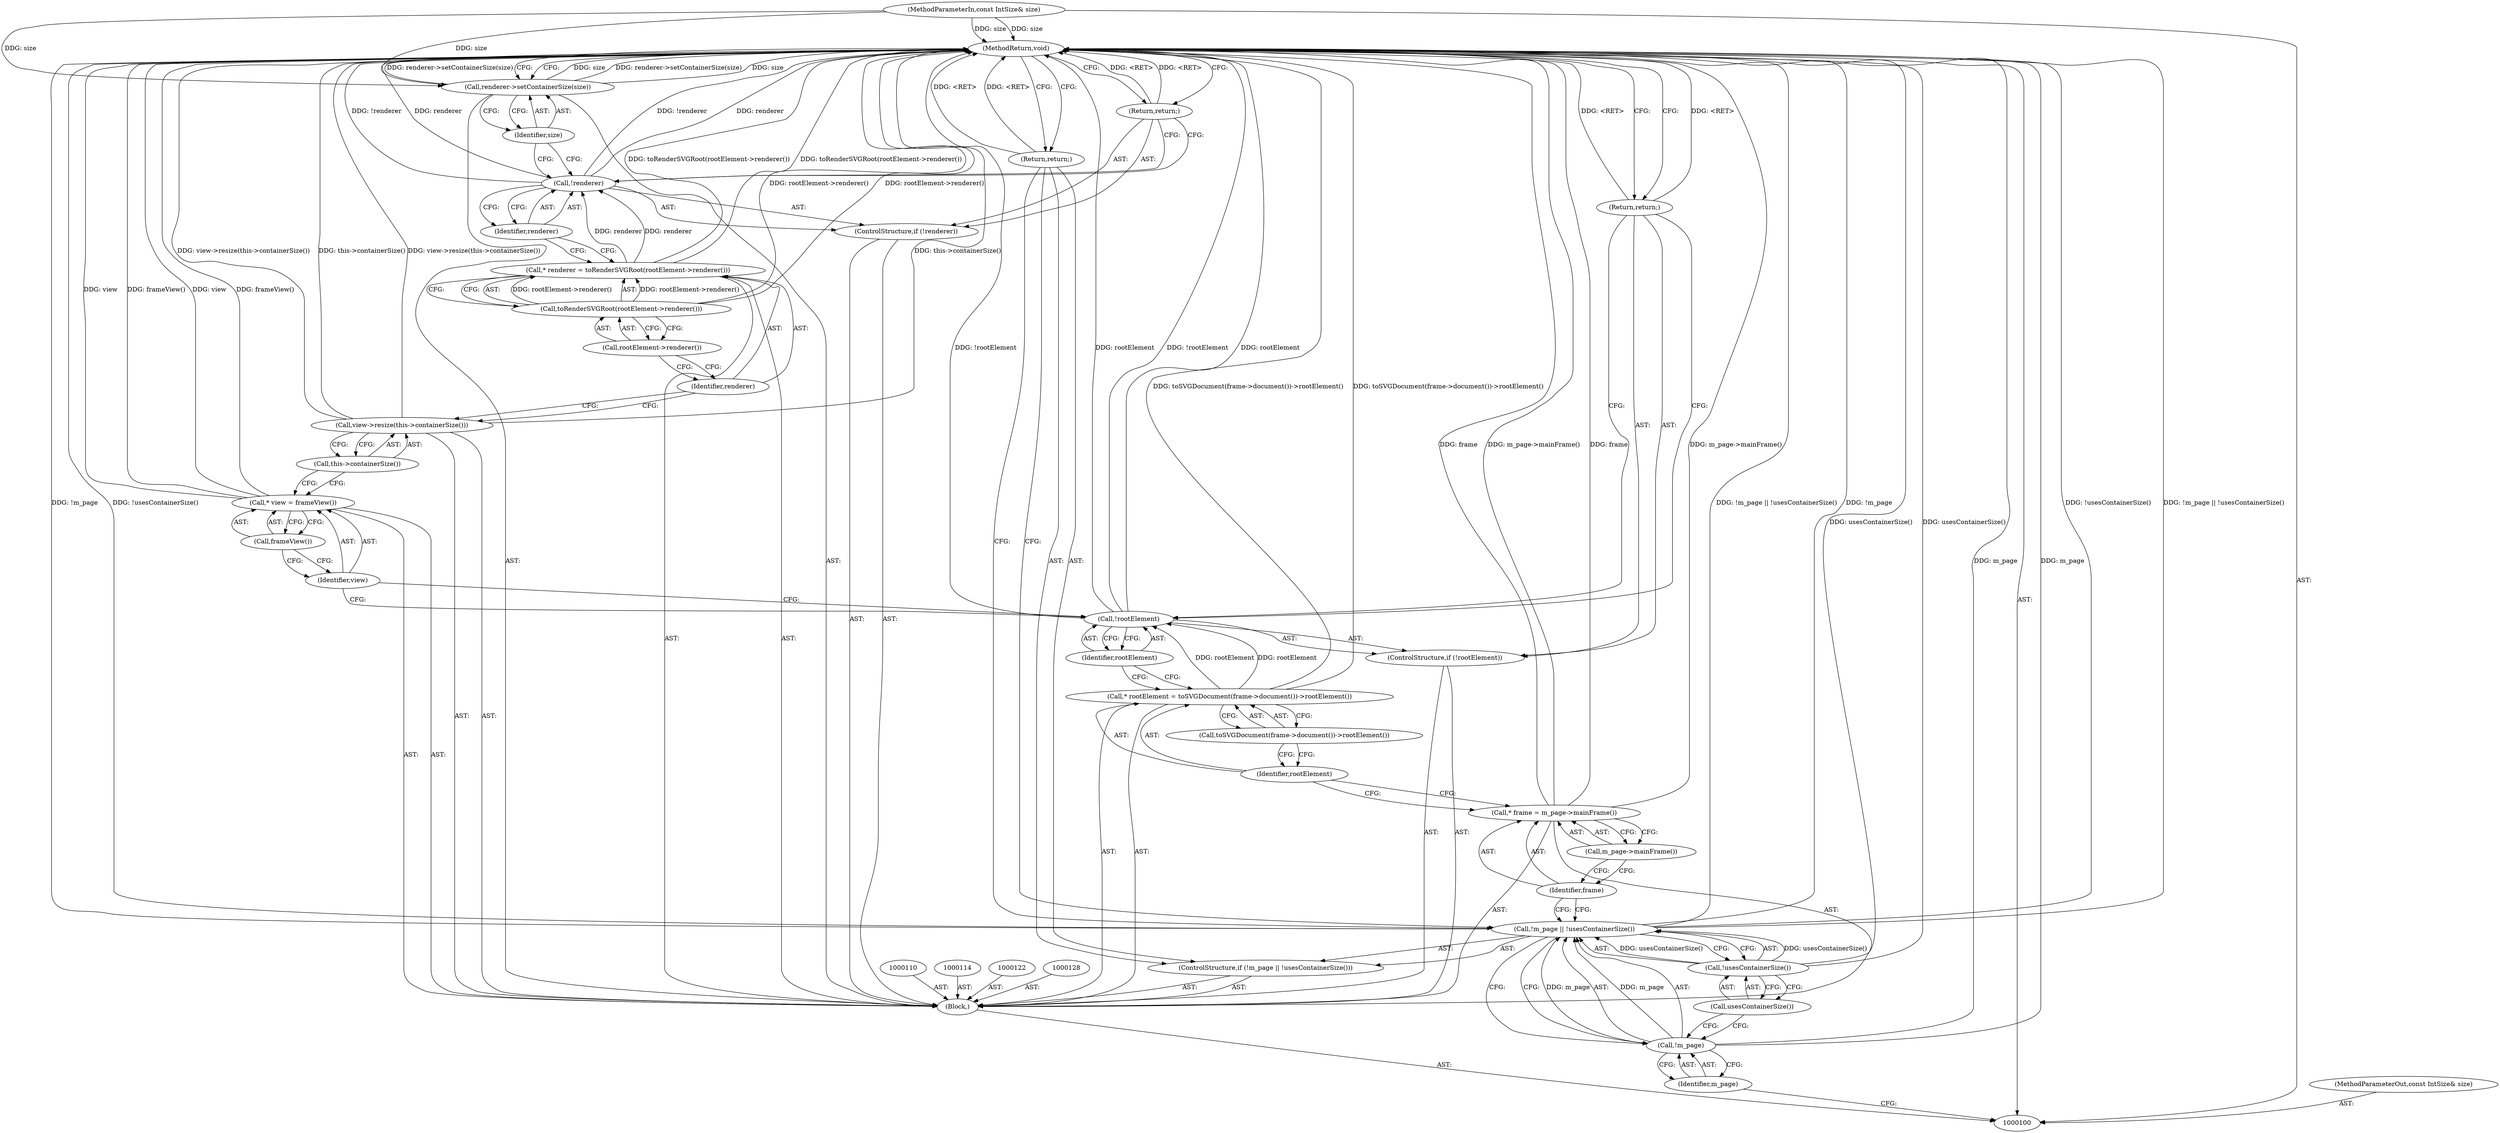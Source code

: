 digraph "0_Chrome_cace1e6998293b9b025d4bbdaf5cb5b6a1c2efb4" {
"1000139" [label="(MethodReturn,void)"];
"1000101" [label="(MethodParameterIn,const IntSize& size)"];
"1000192" [label="(MethodParameterOut,const IntSize& size)"];
"1000123" [label="(Call,* view = frameView())"];
"1000124" [label="(Identifier,view)"];
"1000125" [label="(Call,frameView())"];
"1000127" [label="(Call,this->containerSize())"];
"1000126" [label="(Call,view->resize(this->containerSize()))"];
"1000129" [label="(Call,* renderer = toRenderSVGRoot(rootElement->renderer()))"];
"1000130" [label="(Identifier,renderer)"];
"1000131" [label="(Call,toRenderSVGRoot(rootElement->renderer()))"];
"1000132" [label="(Call,rootElement->renderer())"];
"1000133" [label="(ControlStructure,if (!renderer))"];
"1000134" [label="(Call,!renderer)"];
"1000135" [label="(Identifier,renderer)"];
"1000136" [label="(Return,return;)"];
"1000138" [label="(Identifier,size)"];
"1000137" [label="(Call,renderer->setContainerSize(size))"];
"1000102" [label="(Block,)"];
"1000107" [label="(Call,!usesContainerSize())"];
"1000108" [label="(Call,usesContainerSize())"];
"1000103" [label="(ControlStructure,if (!m_page || !usesContainerSize()))"];
"1000104" [label="(Call,!m_page || !usesContainerSize())"];
"1000105" [label="(Call,!m_page)"];
"1000106" [label="(Identifier,m_page)"];
"1000109" [label="(Return,return;)"];
"1000111" [label="(Call,* frame = m_page->mainFrame())"];
"1000112" [label="(Identifier,frame)"];
"1000113" [label="(Call,m_page->mainFrame())"];
"1000115" [label="(Call,* rootElement = toSVGDocument(frame->document())->rootElement())"];
"1000116" [label="(Identifier,rootElement)"];
"1000117" [label="(Call,toSVGDocument(frame->document())->rootElement())"];
"1000120" [label="(Identifier,rootElement)"];
"1000118" [label="(ControlStructure,if (!rootElement))"];
"1000119" [label="(Call,!rootElement)"];
"1000121" [label="(Return,return;)"];
"1000139" -> "1000100"  [label="AST: "];
"1000139" -> "1000109"  [label="CFG: "];
"1000139" -> "1000121"  [label="CFG: "];
"1000139" -> "1000136"  [label="CFG: "];
"1000139" -> "1000137"  [label="CFG: "];
"1000136" -> "1000139"  [label="DDG: <RET>"];
"1000115" -> "1000139"  [label="DDG: toSVGDocument(frame->document())->rootElement()"];
"1000126" -> "1000139"  [label="DDG: view->resize(this->containerSize())"];
"1000126" -> "1000139"  [label="DDG: this->containerSize()"];
"1000123" -> "1000139"  [label="DDG: frameView()"];
"1000123" -> "1000139"  [label="DDG: view"];
"1000107" -> "1000139"  [label="DDG: usesContainerSize()"];
"1000104" -> "1000139"  [label="DDG: !usesContainerSize()"];
"1000104" -> "1000139"  [label="DDG: !m_page || !usesContainerSize()"];
"1000104" -> "1000139"  [label="DDG: !m_page"];
"1000111" -> "1000139"  [label="DDG: frame"];
"1000111" -> "1000139"  [label="DDG: m_page->mainFrame()"];
"1000137" -> "1000139"  [label="DDG: size"];
"1000137" -> "1000139"  [label="DDG: renderer->setContainerSize(size)"];
"1000119" -> "1000139"  [label="DDG: !rootElement"];
"1000119" -> "1000139"  [label="DDG: rootElement"];
"1000131" -> "1000139"  [label="DDG: rootElement->renderer()"];
"1000134" -> "1000139"  [label="DDG: !renderer"];
"1000134" -> "1000139"  [label="DDG: renderer"];
"1000101" -> "1000139"  [label="DDG: size"];
"1000105" -> "1000139"  [label="DDG: m_page"];
"1000129" -> "1000139"  [label="DDG: toRenderSVGRoot(rootElement->renderer())"];
"1000121" -> "1000139"  [label="DDG: <RET>"];
"1000109" -> "1000139"  [label="DDG: <RET>"];
"1000101" -> "1000100"  [label="AST: "];
"1000101" -> "1000139"  [label="DDG: size"];
"1000101" -> "1000137"  [label="DDG: size"];
"1000192" -> "1000100"  [label="AST: "];
"1000123" -> "1000102"  [label="AST: "];
"1000123" -> "1000125"  [label="CFG: "];
"1000124" -> "1000123"  [label="AST: "];
"1000125" -> "1000123"  [label="AST: "];
"1000127" -> "1000123"  [label="CFG: "];
"1000123" -> "1000139"  [label="DDG: frameView()"];
"1000123" -> "1000139"  [label="DDG: view"];
"1000124" -> "1000123"  [label="AST: "];
"1000124" -> "1000119"  [label="CFG: "];
"1000125" -> "1000124"  [label="CFG: "];
"1000125" -> "1000123"  [label="AST: "];
"1000125" -> "1000124"  [label="CFG: "];
"1000123" -> "1000125"  [label="CFG: "];
"1000127" -> "1000126"  [label="AST: "];
"1000127" -> "1000123"  [label="CFG: "];
"1000126" -> "1000127"  [label="CFG: "];
"1000126" -> "1000102"  [label="AST: "];
"1000126" -> "1000127"  [label="CFG: "];
"1000127" -> "1000126"  [label="AST: "];
"1000130" -> "1000126"  [label="CFG: "];
"1000126" -> "1000139"  [label="DDG: view->resize(this->containerSize())"];
"1000126" -> "1000139"  [label="DDG: this->containerSize()"];
"1000129" -> "1000102"  [label="AST: "];
"1000129" -> "1000131"  [label="CFG: "];
"1000130" -> "1000129"  [label="AST: "];
"1000131" -> "1000129"  [label="AST: "];
"1000135" -> "1000129"  [label="CFG: "];
"1000129" -> "1000139"  [label="DDG: toRenderSVGRoot(rootElement->renderer())"];
"1000131" -> "1000129"  [label="DDG: rootElement->renderer()"];
"1000129" -> "1000134"  [label="DDG: renderer"];
"1000130" -> "1000129"  [label="AST: "];
"1000130" -> "1000126"  [label="CFG: "];
"1000132" -> "1000130"  [label="CFG: "];
"1000131" -> "1000129"  [label="AST: "];
"1000131" -> "1000132"  [label="CFG: "];
"1000132" -> "1000131"  [label="AST: "];
"1000129" -> "1000131"  [label="CFG: "];
"1000131" -> "1000139"  [label="DDG: rootElement->renderer()"];
"1000131" -> "1000129"  [label="DDG: rootElement->renderer()"];
"1000132" -> "1000131"  [label="AST: "];
"1000132" -> "1000130"  [label="CFG: "];
"1000131" -> "1000132"  [label="CFG: "];
"1000133" -> "1000102"  [label="AST: "];
"1000134" -> "1000133"  [label="AST: "];
"1000136" -> "1000133"  [label="AST: "];
"1000134" -> "1000133"  [label="AST: "];
"1000134" -> "1000135"  [label="CFG: "];
"1000135" -> "1000134"  [label="AST: "];
"1000136" -> "1000134"  [label="CFG: "];
"1000138" -> "1000134"  [label="CFG: "];
"1000134" -> "1000139"  [label="DDG: !renderer"];
"1000134" -> "1000139"  [label="DDG: renderer"];
"1000129" -> "1000134"  [label="DDG: renderer"];
"1000135" -> "1000134"  [label="AST: "];
"1000135" -> "1000129"  [label="CFG: "];
"1000134" -> "1000135"  [label="CFG: "];
"1000136" -> "1000133"  [label="AST: "];
"1000136" -> "1000134"  [label="CFG: "];
"1000139" -> "1000136"  [label="CFG: "];
"1000136" -> "1000139"  [label="DDG: <RET>"];
"1000138" -> "1000137"  [label="AST: "];
"1000138" -> "1000134"  [label="CFG: "];
"1000137" -> "1000138"  [label="CFG: "];
"1000137" -> "1000102"  [label="AST: "];
"1000137" -> "1000138"  [label="CFG: "];
"1000138" -> "1000137"  [label="AST: "];
"1000139" -> "1000137"  [label="CFG: "];
"1000137" -> "1000139"  [label="DDG: size"];
"1000137" -> "1000139"  [label="DDG: renderer->setContainerSize(size)"];
"1000101" -> "1000137"  [label="DDG: size"];
"1000102" -> "1000100"  [label="AST: "];
"1000103" -> "1000102"  [label="AST: "];
"1000110" -> "1000102"  [label="AST: "];
"1000111" -> "1000102"  [label="AST: "];
"1000114" -> "1000102"  [label="AST: "];
"1000115" -> "1000102"  [label="AST: "];
"1000118" -> "1000102"  [label="AST: "];
"1000122" -> "1000102"  [label="AST: "];
"1000123" -> "1000102"  [label="AST: "];
"1000126" -> "1000102"  [label="AST: "];
"1000128" -> "1000102"  [label="AST: "];
"1000129" -> "1000102"  [label="AST: "];
"1000133" -> "1000102"  [label="AST: "];
"1000137" -> "1000102"  [label="AST: "];
"1000107" -> "1000104"  [label="AST: "];
"1000107" -> "1000108"  [label="CFG: "];
"1000108" -> "1000107"  [label="AST: "];
"1000104" -> "1000107"  [label="CFG: "];
"1000107" -> "1000139"  [label="DDG: usesContainerSize()"];
"1000107" -> "1000104"  [label="DDG: usesContainerSize()"];
"1000108" -> "1000107"  [label="AST: "];
"1000108" -> "1000105"  [label="CFG: "];
"1000107" -> "1000108"  [label="CFG: "];
"1000103" -> "1000102"  [label="AST: "];
"1000104" -> "1000103"  [label="AST: "];
"1000109" -> "1000103"  [label="AST: "];
"1000104" -> "1000103"  [label="AST: "];
"1000104" -> "1000105"  [label="CFG: "];
"1000104" -> "1000107"  [label="CFG: "];
"1000105" -> "1000104"  [label="AST: "];
"1000107" -> "1000104"  [label="AST: "];
"1000109" -> "1000104"  [label="CFG: "];
"1000112" -> "1000104"  [label="CFG: "];
"1000104" -> "1000139"  [label="DDG: !usesContainerSize()"];
"1000104" -> "1000139"  [label="DDG: !m_page || !usesContainerSize()"];
"1000104" -> "1000139"  [label="DDG: !m_page"];
"1000105" -> "1000104"  [label="DDG: m_page"];
"1000107" -> "1000104"  [label="DDG: usesContainerSize()"];
"1000105" -> "1000104"  [label="AST: "];
"1000105" -> "1000106"  [label="CFG: "];
"1000106" -> "1000105"  [label="AST: "];
"1000108" -> "1000105"  [label="CFG: "];
"1000104" -> "1000105"  [label="CFG: "];
"1000105" -> "1000139"  [label="DDG: m_page"];
"1000105" -> "1000104"  [label="DDG: m_page"];
"1000106" -> "1000105"  [label="AST: "];
"1000106" -> "1000100"  [label="CFG: "];
"1000105" -> "1000106"  [label="CFG: "];
"1000109" -> "1000103"  [label="AST: "];
"1000109" -> "1000104"  [label="CFG: "];
"1000139" -> "1000109"  [label="CFG: "];
"1000109" -> "1000139"  [label="DDG: <RET>"];
"1000111" -> "1000102"  [label="AST: "];
"1000111" -> "1000113"  [label="CFG: "];
"1000112" -> "1000111"  [label="AST: "];
"1000113" -> "1000111"  [label="AST: "];
"1000116" -> "1000111"  [label="CFG: "];
"1000111" -> "1000139"  [label="DDG: frame"];
"1000111" -> "1000139"  [label="DDG: m_page->mainFrame()"];
"1000112" -> "1000111"  [label="AST: "];
"1000112" -> "1000104"  [label="CFG: "];
"1000113" -> "1000112"  [label="CFG: "];
"1000113" -> "1000111"  [label="AST: "];
"1000113" -> "1000112"  [label="CFG: "];
"1000111" -> "1000113"  [label="CFG: "];
"1000115" -> "1000102"  [label="AST: "];
"1000115" -> "1000117"  [label="CFG: "];
"1000116" -> "1000115"  [label="AST: "];
"1000117" -> "1000115"  [label="AST: "];
"1000120" -> "1000115"  [label="CFG: "];
"1000115" -> "1000139"  [label="DDG: toSVGDocument(frame->document())->rootElement()"];
"1000115" -> "1000119"  [label="DDG: rootElement"];
"1000116" -> "1000115"  [label="AST: "];
"1000116" -> "1000111"  [label="CFG: "];
"1000117" -> "1000116"  [label="CFG: "];
"1000117" -> "1000115"  [label="AST: "];
"1000117" -> "1000116"  [label="CFG: "];
"1000115" -> "1000117"  [label="CFG: "];
"1000120" -> "1000119"  [label="AST: "];
"1000120" -> "1000115"  [label="CFG: "];
"1000119" -> "1000120"  [label="CFG: "];
"1000118" -> "1000102"  [label="AST: "];
"1000119" -> "1000118"  [label="AST: "];
"1000121" -> "1000118"  [label="AST: "];
"1000119" -> "1000118"  [label="AST: "];
"1000119" -> "1000120"  [label="CFG: "];
"1000120" -> "1000119"  [label="AST: "];
"1000121" -> "1000119"  [label="CFG: "];
"1000124" -> "1000119"  [label="CFG: "];
"1000119" -> "1000139"  [label="DDG: !rootElement"];
"1000119" -> "1000139"  [label="DDG: rootElement"];
"1000115" -> "1000119"  [label="DDG: rootElement"];
"1000121" -> "1000118"  [label="AST: "];
"1000121" -> "1000119"  [label="CFG: "];
"1000139" -> "1000121"  [label="CFG: "];
"1000121" -> "1000139"  [label="DDG: <RET>"];
}
